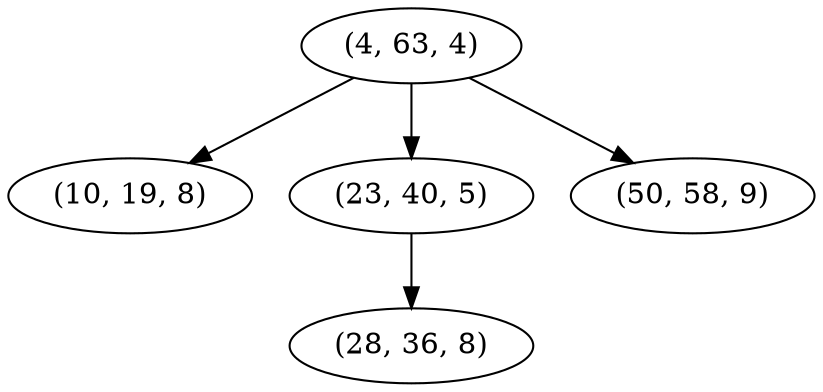 digraph tree {
    "(4, 63, 4)";
    "(10, 19, 8)";
    "(23, 40, 5)";
    "(28, 36, 8)";
    "(50, 58, 9)";
    "(4, 63, 4)" -> "(10, 19, 8)";
    "(4, 63, 4)" -> "(23, 40, 5)";
    "(4, 63, 4)" -> "(50, 58, 9)";
    "(23, 40, 5)" -> "(28, 36, 8)";
}
